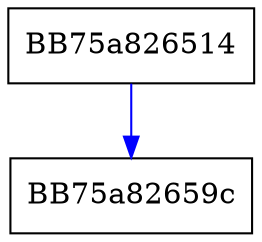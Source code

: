digraph CreateInstance {
  node [shape="box"];
  graph [splines=ortho];
  BB75a826514 -> BB75a82659c [color="blue"];
}